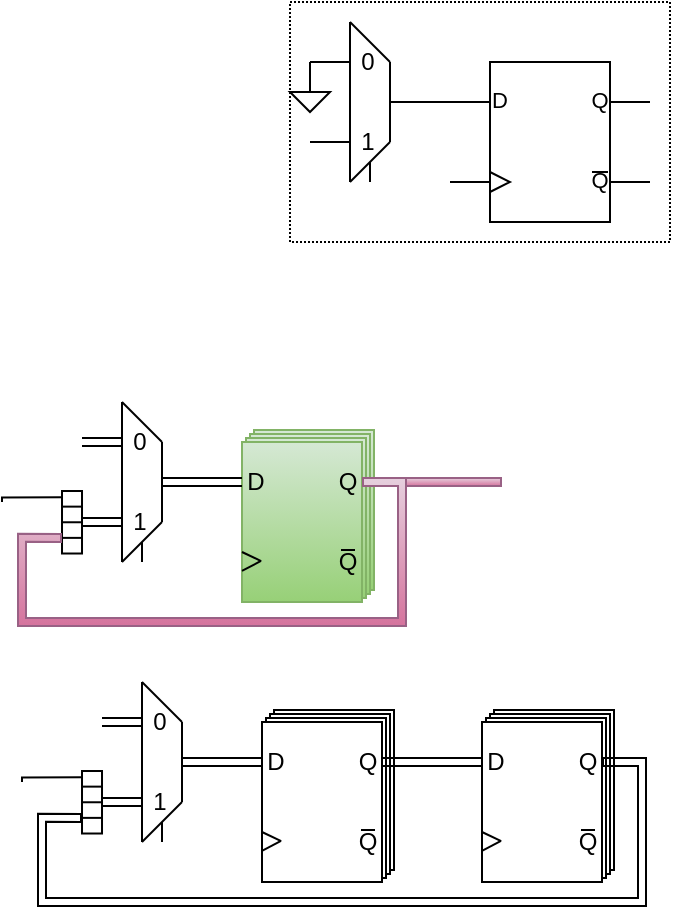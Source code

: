 <mxfile version="24.4.13" type="github">
  <diagram name="第 1 页" id="Ik-g8sNIh_6q8OoHqGbS">
    <mxGraphModel dx="512" dy="271" grid="1" gridSize="10" guides="1" tooltips="1" connect="1" arrows="1" fold="1" page="1" pageScale="1" pageWidth="827" pageHeight="1169" math="0" shadow="0">
      <root>
        <mxCell id="0" />
        <mxCell id="1" parent="0" />
        <mxCell id="hj5V9L2vQso6mufphsfm-26" value="" style="rounded=0;whiteSpace=wrap;html=1;fillColor=none;dashed=1;dashPattern=1 1;" vertex="1" parent="1">
          <mxGeometry x="224" y="380" width="190" height="120" as="geometry" />
        </mxCell>
        <mxCell id="hj5V9L2vQso6mufphsfm-1" value="" style="group;" vertex="1" connectable="0" parent="1">
          <mxGeometry x="200" y="594" width="66" height="86" as="geometry" />
        </mxCell>
        <mxCell id="hj5V9L2vQso6mufphsfm-2" value="" style="whiteSpace=wrap;html=1;container=0;fillColor=#d5e8d4;gradientColor=#97d077;strokeColor=#82b366;" vertex="1" parent="hj5V9L2vQso6mufphsfm-1">
          <mxGeometry x="6" width="60" height="80" as="geometry" />
        </mxCell>
        <mxCell id="hj5V9L2vQso6mufphsfm-3" value="" style="whiteSpace=wrap;html=1;container=0;fillColor=#d5e8d4;gradientColor=#97d077;strokeColor=#82b366;" vertex="1" parent="hj5V9L2vQso6mufphsfm-1">
          <mxGeometry x="4" y="2" width="60" height="80" as="geometry" />
        </mxCell>
        <mxCell id="hj5V9L2vQso6mufphsfm-4" value="" style="whiteSpace=wrap;html=1;container=0;fillColor=#d5e8d4;gradientColor=#97d077;strokeColor=#82b366;" vertex="1" parent="hj5V9L2vQso6mufphsfm-1">
          <mxGeometry x="2" y="4" width="60" height="80" as="geometry" />
        </mxCell>
        <mxCell id="hj5V9L2vQso6mufphsfm-5" value="" style="whiteSpace=wrap;html=1;container=0;" vertex="1" parent="hj5V9L2vQso6mufphsfm-1">
          <mxGeometry y="6" width="60" height="80" as="geometry" />
        </mxCell>
        <mxCell id="hj5V9L2vQso6mufphsfm-6" value="" style="whiteSpace=wrap;html=1;container=0;fillColor=#d5e8d4;gradientColor=#97d077;strokeColor=#82b366;" vertex="1" parent="hj5V9L2vQso6mufphsfm-1">
          <mxGeometry y="6" width="60" height="80" as="geometry" />
        </mxCell>
        <mxCell id="hj5V9L2vQso6mufphsfm-7" value="" style="edgeStyle=none;orthogonalLoop=1;jettySize=auto;html=1;rounded=0;exitX=-0.001;exitY=0.645;exitDx=0;exitDy=0;exitPerimeter=0;entryX=0.296;entryY=0.752;entryDx=0;entryDy=0;entryPerimeter=0;endArrow=none;endFill=0;" edge="1" parent="hj5V9L2vQso6mufphsfm-1">
          <mxGeometry width="80" relative="1" as="geometry">
            <mxPoint y="61" as="sourcePoint" />
            <mxPoint x="9.6" y="65.56" as="targetPoint" />
            <Array as="points" />
          </mxGeometry>
        </mxCell>
        <mxCell id="hj5V9L2vQso6mufphsfm-8" value="" style="edgeStyle=none;orthogonalLoop=1;jettySize=auto;html=1;rounded=0;exitX=-0.001;exitY=0.645;exitDx=0;exitDy=0;exitPerimeter=0;entryX=0.025;entryY=0.801;entryDx=0;entryDy=0;entryPerimeter=0;endArrow=none;endFill=0;" edge="1" parent="hj5V9L2vQso6mufphsfm-1">
          <mxGeometry width="80" relative="1" as="geometry">
            <mxPoint y="70.4" as="sourcePoint" />
            <mxPoint x="9.5" y="65.48" as="targetPoint" />
            <Array as="points" />
          </mxGeometry>
        </mxCell>
        <mxCell id="hj5V9L2vQso6mufphsfm-9" value="D" style="text;strokeColor=none;align=center;fillColor=none;html=1;verticalAlign=middle;whiteSpace=wrap;rounded=0;container=0;" vertex="1" parent="hj5V9L2vQso6mufphsfm-1">
          <mxGeometry y="20" width="14" height="12" as="geometry" />
        </mxCell>
        <mxCell id="hj5V9L2vQso6mufphsfm-73" style="edgeStyle=orthogonalEdgeStyle;rounded=0;orthogonalLoop=1;jettySize=auto;html=1;exitX=1;exitY=0.5;exitDx=0;exitDy=0;shape=flexArrow;fillColor=#e6d0de;gradientColor=#d5739d;strokeColor=#996185;endArrow=none;endFill=0;width=4;" edge="1" parent="hj5V9L2vQso6mufphsfm-1" source="hj5V9L2vQso6mufphsfm-10">
          <mxGeometry relative="1" as="geometry">
            <mxPoint x="130" y="26.01" as="targetPoint" />
          </mxGeometry>
        </mxCell>
        <mxCell id="hj5V9L2vQso6mufphsfm-10" value="Q" style="text;strokeColor=none;align=center;fillColor=none;html=1;verticalAlign=middle;whiteSpace=wrap;rounded=0;container=0;" vertex="1" parent="hj5V9L2vQso6mufphsfm-1">
          <mxGeometry x="46" y="20" width="14" height="12" as="geometry" />
        </mxCell>
        <mxCell id="hj5V9L2vQso6mufphsfm-11" value="Q" style="text;strokeColor=none;align=center;fillColor=none;html=1;verticalAlign=middle;whiteSpace=wrap;rounded=0;container=0;" vertex="1" parent="hj5V9L2vQso6mufphsfm-1">
          <mxGeometry x="46" y="60" width="14" height="12" as="geometry" />
        </mxCell>
        <mxCell id="hj5V9L2vQso6mufphsfm-12" value="" style="edgeStyle=none;orthogonalLoop=1;jettySize=auto;html=1;rounded=0;entryX=0.75;entryY=0;entryDx=0;entryDy=0;endArrow=none;endFill=0;exitX=0.25;exitY=0;exitDx=0;exitDy=0;" edge="1" parent="hj5V9L2vQso6mufphsfm-1" source="hj5V9L2vQso6mufphsfm-11" target="hj5V9L2vQso6mufphsfm-11">
          <mxGeometry width="80" relative="1" as="geometry">
            <mxPoint x="-78" y="2" as="sourcePoint" />
            <mxPoint x="-48" y="-28" as="targetPoint" />
            <Array as="points" />
          </mxGeometry>
        </mxCell>
        <mxCell id="hj5V9L2vQso6mufphsfm-25" style="edgeStyle=orthogonalEdgeStyle;rounded=0;orthogonalLoop=1;jettySize=auto;html=1;exitX=0;exitY=0.25;exitDx=0;exitDy=0;exitPerimeter=0;entryX=1;entryY=0.5;entryDx=0;entryDy=0;endArrow=none;endFill=0;" edge="1" parent="1" source="hj5V9L2vQso6mufphsfm-13" target="hj5V9L2vQso6mufphsfm-14">
          <mxGeometry relative="1" as="geometry" />
        </mxCell>
        <mxCell id="hj5V9L2vQso6mufphsfm-13" value="" style="verticalLabelPosition=bottom;shadow=0;dashed=0;align=center;html=1;verticalAlign=top;shape=mxgraph.electrical.logic_gates.d_type_flip-flop;" vertex="1" parent="1">
          <mxGeometry x="304" y="410" width="100" height="80" as="geometry" />
        </mxCell>
        <mxCell id="hj5V9L2vQso6mufphsfm-14" value="" style="group;connectable=1;" vertex="1" connectable="0" parent="1">
          <mxGeometry x="234" y="390" width="60" height="80" as="geometry" />
        </mxCell>
        <mxCell id="hj5V9L2vQso6mufphsfm-15" value="" style="edgeStyle=none;orthogonalLoop=1;jettySize=auto;html=1;rounded=0;endArrow=none;endFill=0;" edge="1" parent="hj5V9L2vQso6mufphsfm-14">
          <mxGeometry width="80" relative="1" as="geometry">
            <mxPoint x="20" y="80" as="sourcePoint" />
            <mxPoint x="20" as="targetPoint" />
            <Array as="points" />
          </mxGeometry>
        </mxCell>
        <mxCell id="hj5V9L2vQso6mufphsfm-16" value="" style="edgeStyle=none;orthogonalLoop=1;jettySize=auto;html=1;rounded=0;endArrow=none;endFill=0;" edge="1" parent="hj5V9L2vQso6mufphsfm-14">
          <mxGeometry width="80" relative="1" as="geometry">
            <mxPoint x="40" y="60" as="sourcePoint" />
            <mxPoint x="40" y="20" as="targetPoint" />
            <Array as="points" />
          </mxGeometry>
        </mxCell>
        <mxCell id="hj5V9L2vQso6mufphsfm-17" value="" style="edgeStyle=none;orthogonalLoop=1;jettySize=auto;html=1;rounded=0;endArrow=none;endFill=0;" edge="1" parent="hj5V9L2vQso6mufphsfm-14">
          <mxGeometry width="80" relative="1" as="geometry">
            <mxPoint x="60" y="40" as="sourcePoint" />
            <mxPoint x="40" y="40" as="targetPoint" />
            <Array as="points" />
          </mxGeometry>
        </mxCell>
        <mxCell id="hj5V9L2vQso6mufphsfm-18" value="" style="edgeStyle=none;orthogonalLoop=1;jettySize=auto;html=1;rounded=0;endArrow=none;endFill=0;" edge="1" parent="hj5V9L2vQso6mufphsfm-14">
          <mxGeometry width="80" relative="1" as="geometry">
            <mxPoint x="20" y="20" as="sourcePoint" />
            <mxPoint y="20" as="targetPoint" />
            <Array as="points" />
          </mxGeometry>
        </mxCell>
        <mxCell id="hj5V9L2vQso6mufphsfm-19" value="" style="edgeStyle=none;orthogonalLoop=1;jettySize=auto;html=1;rounded=0;endArrow=none;endFill=0;" edge="1" parent="hj5V9L2vQso6mufphsfm-14">
          <mxGeometry width="80" relative="1" as="geometry">
            <mxPoint x="20" y="60" as="sourcePoint" />
            <mxPoint y="60" as="targetPoint" />
            <Array as="points" />
          </mxGeometry>
        </mxCell>
        <mxCell id="hj5V9L2vQso6mufphsfm-20" value="" style="edgeStyle=none;orthogonalLoop=1;jettySize=auto;html=1;rounded=0;endArrow=none;endFill=0;" edge="1" parent="hj5V9L2vQso6mufphsfm-14">
          <mxGeometry width="80" relative="1" as="geometry">
            <mxPoint x="40" y="20" as="sourcePoint" />
            <mxPoint x="20" as="targetPoint" />
            <Array as="points" />
          </mxGeometry>
        </mxCell>
        <mxCell id="hj5V9L2vQso6mufphsfm-21" value="" style="edgeStyle=none;orthogonalLoop=1;jettySize=auto;html=1;rounded=0;endArrow=none;endFill=0;" edge="1" parent="hj5V9L2vQso6mufphsfm-14">
          <mxGeometry width="80" relative="1" as="geometry">
            <mxPoint x="40" y="60" as="sourcePoint" />
            <mxPoint x="20" y="80" as="targetPoint" />
            <Array as="points" />
          </mxGeometry>
        </mxCell>
        <mxCell id="hj5V9L2vQso6mufphsfm-22" value="" style="edgeStyle=none;orthogonalLoop=1;jettySize=auto;html=1;rounded=0;endArrow=none;endFill=0;" edge="1" parent="hj5V9L2vQso6mufphsfm-14">
          <mxGeometry width="80" relative="1" as="geometry">
            <mxPoint x="30" y="80.0" as="sourcePoint" />
            <mxPoint x="30" y="70" as="targetPoint" />
            <Array as="points" />
          </mxGeometry>
        </mxCell>
        <mxCell id="hj5V9L2vQso6mufphsfm-23" value="0" style="text;strokeColor=none;align=center;fillColor=none;html=1;verticalAlign=middle;whiteSpace=wrap;rounded=0;" vertex="1" parent="hj5V9L2vQso6mufphsfm-14">
          <mxGeometry x="24" y="10" width="10" height="20" as="geometry" />
        </mxCell>
        <mxCell id="hj5V9L2vQso6mufphsfm-24" value="1" style="text;strokeColor=none;align=center;fillColor=none;html=1;verticalAlign=middle;whiteSpace=wrap;rounded=0;" vertex="1" parent="hj5V9L2vQso6mufphsfm-14">
          <mxGeometry x="24" y="50" width="10" height="20" as="geometry" />
        </mxCell>
        <mxCell id="hj5V9L2vQso6mufphsfm-27" style="edgeStyle=orthogonalEdgeStyle;rounded=0;orthogonalLoop=1;jettySize=auto;html=1;exitX=0;exitY=0.25;exitDx=0;exitDy=0;endArrow=none;endFill=0;" edge="1" parent="1" source="hj5V9L2vQso6mufphsfm-14">
          <mxGeometry relative="1" as="geometry">
            <mxPoint x="234" y="420" as="targetPoint" />
          </mxGeometry>
        </mxCell>
        <mxCell id="hj5V9L2vQso6mufphsfm-28" value="" style="pointerEvents=1;verticalLabelPosition=bottom;shadow=0;dashed=0;align=center;html=1;verticalAlign=top;shape=mxgraph.electrical.signal_sources.signal_ground;" vertex="1" parent="1">
          <mxGeometry x="224" y="420" width="20" height="15" as="geometry" />
        </mxCell>
        <mxCell id="hj5V9L2vQso6mufphsfm-40" style="edgeStyle=orthogonalEdgeStyle;rounded=0;orthogonalLoop=1;jettySize=auto;html=1;exitX=1;exitY=0.5;exitDx=0;exitDy=0;entryX=0;entryY=0.5;entryDx=0;entryDy=0;endArrow=none;endFill=0;shape=link;" edge="1" parent="1" target="hj5V9L2vQso6mufphsfm-9">
          <mxGeometry relative="1" as="geometry">
            <mxPoint x="180" y="620" as="sourcePoint" />
          </mxGeometry>
        </mxCell>
        <mxCell id="hj5V9L2vQso6mufphsfm-52" value="" style="group;connectable=1;" vertex="1" connectable="0" parent="1">
          <mxGeometry x="120" y="580" width="60" height="80" as="geometry" />
        </mxCell>
        <mxCell id="hj5V9L2vQso6mufphsfm-53" value="" style="edgeStyle=none;orthogonalLoop=1;jettySize=auto;html=1;rounded=0;endArrow=none;endFill=0;" edge="1" parent="hj5V9L2vQso6mufphsfm-52">
          <mxGeometry width="80" relative="1" as="geometry">
            <mxPoint x="20" y="80" as="sourcePoint" />
            <mxPoint x="20" as="targetPoint" />
            <Array as="points" />
          </mxGeometry>
        </mxCell>
        <mxCell id="hj5V9L2vQso6mufphsfm-54" value="" style="edgeStyle=none;orthogonalLoop=1;jettySize=auto;html=1;rounded=0;endArrow=none;endFill=0;" edge="1" parent="hj5V9L2vQso6mufphsfm-52">
          <mxGeometry width="80" relative="1" as="geometry">
            <mxPoint x="40" y="60" as="sourcePoint" />
            <mxPoint x="40" y="20" as="targetPoint" />
            <Array as="points" />
          </mxGeometry>
        </mxCell>
        <mxCell id="hj5V9L2vQso6mufphsfm-55" value="" style="edgeStyle=none;orthogonalLoop=1;jettySize=auto;html=1;rounded=0;endArrow=none;endFill=0;shape=link;" edge="1" parent="hj5V9L2vQso6mufphsfm-52">
          <mxGeometry width="80" relative="1" as="geometry">
            <mxPoint x="60" y="40" as="sourcePoint" />
            <mxPoint x="40" y="40" as="targetPoint" />
            <Array as="points" />
          </mxGeometry>
        </mxCell>
        <mxCell id="hj5V9L2vQso6mufphsfm-56" value="" style="edgeStyle=none;orthogonalLoop=1;jettySize=auto;html=1;rounded=0;endArrow=none;endFill=0;shape=link;" edge="1" parent="hj5V9L2vQso6mufphsfm-52">
          <mxGeometry width="80" relative="1" as="geometry">
            <mxPoint x="20" y="20" as="sourcePoint" />
            <mxPoint y="20" as="targetPoint" />
            <Array as="points" />
          </mxGeometry>
        </mxCell>
        <mxCell id="hj5V9L2vQso6mufphsfm-57" value="" style="edgeStyle=none;orthogonalLoop=1;jettySize=auto;html=1;rounded=0;endArrow=none;endFill=0;shape=link;" edge="1" parent="hj5V9L2vQso6mufphsfm-52">
          <mxGeometry width="80" relative="1" as="geometry">
            <mxPoint x="20" y="60" as="sourcePoint" />
            <mxPoint y="60" as="targetPoint" />
            <Array as="points" />
          </mxGeometry>
        </mxCell>
        <mxCell id="hj5V9L2vQso6mufphsfm-58" value="" style="edgeStyle=none;orthogonalLoop=1;jettySize=auto;html=1;rounded=0;endArrow=none;endFill=0;" edge="1" parent="hj5V9L2vQso6mufphsfm-52">
          <mxGeometry width="80" relative="1" as="geometry">
            <mxPoint x="40" y="20" as="sourcePoint" />
            <mxPoint x="20" as="targetPoint" />
            <Array as="points" />
          </mxGeometry>
        </mxCell>
        <mxCell id="hj5V9L2vQso6mufphsfm-59" value="" style="edgeStyle=none;orthogonalLoop=1;jettySize=auto;html=1;rounded=0;endArrow=none;endFill=0;" edge="1" parent="hj5V9L2vQso6mufphsfm-52">
          <mxGeometry width="80" relative="1" as="geometry">
            <mxPoint x="40" y="60" as="sourcePoint" />
            <mxPoint x="20" y="80" as="targetPoint" />
            <Array as="points" />
          </mxGeometry>
        </mxCell>
        <mxCell id="hj5V9L2vQso6mufphsfm-60" value="" style="edgeStyle=none;orthogonalLoop=1;jettySize=auto;html=1;rounded=0;endArrow=none;endFill=0;" edge="1" parent="hj5V9L2vQso6mufphsfm-52">
          <mxGeometry width="80" relative="1" as="geometry">
            <mxPoint x="30" y="80.0" as="sourcePoint" />
            <mxPoint x="30" y="70" as="targetPoint" />
            <Array as="points" />
          </mxGeometry>
        </mxCell>
        <mxCell id="hj5V9L2vQso6mufphsfm-61" value="0" style="text;strokeColor=none;align=center;fillColor=none;html=1;verticalAlign=middle;whiteSpace=wrap;rounded=0;" vertex="1" parent="hj5V9L2vQso6mufphsfm-52">
          <mxGeometry x="24" y="10" width="10" height="20" as="geometry" />
        </mxCell>
        <mxCell id="hj5V9L2vQso6mufphsfm-62" value="1" style="text;strokeColor=none;align=center;fillColor=none;html=1;verticalAlign=middle;whiteSpace=wrap;rounded=0;" vertex="1" parent="hj5V9L2vQso6mufphsfm-52">
          <mxGeometry x="24" y="50" width="10" height="20" as="geometry" />
        </mxCell>
        <mxCell id="hj5V9L2vQso6mufphsfm-70" style="edgeStyle=orthogonalEdgeStyle;rounded=0;orthogonalLoop=1;jettySize=auto;html=1;exitX=0.899;exitY=0.004;exitDx=0;exitDy=0;exitPerimeter=0;endArrow=none;endFill=0;" edge="1" parent="1" source="hj5V9L2vQso6mufphsfm-63">
          <mxGeometry relative="1" as="geometry">
            <mxPoint x="80" y="630" as="targetPoint" />
          </mxGeometry>
        </mxCell>
        <mxCell id="hj5V9L2vQso6mufphsfm-63" value="" style="whiteSpace=wrap;html=1;rotation=-90;" vertex="1" parent="1">
          <mxGeometry x="99.38" y="635.13" width="31.25" height="10" as="geometry" />
        </mxCell>
        <mxCell id="hj5V9L2vQso6mufphsfm-66" style="edgeStyle=orthogonalEdgeStyle;rounded=0;orthogonalLoop=1;jettySize=auto;html=1;exitX=0.75;exitY=0;exitDx=0;exitDy=0;entryX=0.75;entryY=1;entryDx=0;entryDy=0;endArrow=none;endFill=0;" edge="1" parent="1" source="hj5V9L2vQso6mufphsfm-63" target="hj5V9L2vQso6mufphsfm-63">
          <mxGeometry relative="1" as="geometry" />
        </mxCell>
        <mxCell id="hj5V9L2vQso6mufphsfm-67" style="edgeStyle=orthogonalEdgeStyle;rounded=0;orthogonalLoop=1;jettySize=auto;html=1;exitX=0.5;exitY=0;exitDx=0;exitDy=0;entryX=0.5;entryY=1;entryDx=0;entryDy=0;endArrow=none;endFill=0;" edge="1" parent="1" source="hj5V9L2vQso6mufphsfm-63" target="hj5V9L2vQso6mufphsfm-63">
          <mxGeometry relative="1" as="geometry" />
        </mxCell>
        <mxCell id="hj5V9L2vQso6mufphsfm-68" style="edgeStyle=orthogonalEdgeStyle;rounded=0;orthogonalLoop=1;jettySize=auto;html=1;exitX=0.25;exitY=0;exitDx=0;exitDy=0;entryX=0.25;entryY=1;entryDx=0;entryDy=0;endArrow=none;endFill=0;" edge="1" parent="1" source="hj5V9L2vQso6mufphsfm-63" target="hj5V9L2vQso6mufphsfm-63">
          <mxGeometry relative="1" as="geometry" />
        </mxCell>
        <mxCell id="hj5V9L2vQso6mufphsfm-72" value="" style="edgeStyle=orthogonalEdgeStyle;rounded=0;orthogonalLoop=1;jettySize=auto;html=1;entryX=0.25;entryY=0;entryDx=0;entryDy=0;shape=flexArrow;exitX=1;exitY=0.5;exitDx=0;exitDy=0;fillColor=#e6d0de;gradientColor=#d5739d;strokeColor=#996185;endArrow=none;endFill=0;width=4;" edge="1" parent="1" source="hj5V9L2vQso6mufphsfm-10" target="hj5V9L2vQso6mufphsfm-63">
          <mxGeometry relative="1" as="geometry">
            <mxPoint x="270" y="620" as="sourcePoint" />
            <mxPoint x="110" y="648" as="targetPoint" />
            <Array as="points">
              <mxPoint x="280" y="620" />
              <mxPoint x="280" y="690" />
              <mxPoint x="90" y="690" />
              <mxPoint x="90" y="648" />
            </Array>
          </mxGeometry>
        </mxCell>
        <mxCell id="hj5V9L2vQso6mufphsfm-74" value="" style="group;" vertex="1" connectable="0" parent="1">
          <mxGeometry x="210" y="734" width="66" height="86" as="geometry" />
        </mxCell>
        <mxCell id="hj5V9L2vQso6mufphsfm-75" value="" style="whiteSpace=wrap;html=1;container=0;" vertex="1" parent="hj5V9L2vQso6mufphsfm-74">
          <mxGeometry x="6" width="60" height="80" as="geometry" />
        </mxCell>
        <mxCell id="hj5V9L2vQso6mufphsfm-76" value="" style="whiteSpace=wrap;html=1;container=0;" vertex="1" parent="hj5V9L2vQso6mufphsfm-74">
          <mxGeometry x="4" y="2" width="60" height="80" as="geometry" />
        </mxCell>
        <mxCell id="hj5V9L2vQso6mufphsfm-77" value="" style="whiteSpace=wrap;html=1;container=0;" vertex="1" parent="hj5V9L2vQso6mufphsfm-74">
          <mxGeometry x="2" y="4" width="60" height="80" as="geometry" />
        </mxCell>
        <mxCell id="hj5V9L2vQso6mufphsfm-78" value="" style="whiteSpace=wrap;html=1;container=0;" vertex="1" parent="hj5V9L2vQso6mufphsfm-74">
          <mxGeometry y="6" width="60" height="80" as="geometry" />
        </mxCell>
        <mxCell id="hj5V9L2vQso6mufphsfm-79" value="" style="whiteSpace=wrap;html=1;container=0;" vertex="1" parent="hj5V9L2vQso6mufphsfm-74">
          <mxGeometry y="6" width="60" height="80" as="geometry" />
        </mxCell>
        <mxCell id="hj5V9L2vQso6mufphsfm-80" value="" style="edgeStyle=none;orthogonalLoop=1;jettySize=auto;html=1;rounded=0;exitX=-0.001;exitY=0.645;exitDx=0;exitDy=0;exitPerimeter=0;entryX=0.296;entryY=0.752;entryDx=0;entryDy=0;entryPerimeter=0;endArrow=none;endFill=0;" edge="1" parent="hj5V9L2vQso6mufphsfm-74">
          <mxGeometry width="80" relative="1" as="geometry">
            <mxPoint y="61" as="sourcePoint" />
            <mxPoint x="9.6" y="65.56" as="targetPoint" />
            <Array as="points" />
          </mxGeometry>
        </mxCell>
        <mxCell id="hj5V9L2vQso6mufphsfm-81" value="" style="edgeStyle=none;orthogonalLoop=1;jettySize=auto;html=1;rounded=0;exitX=-0.001;exitY=0.645;exitDx=0;exitDy=0;exitPerimeter=0;entryX=0.025;entryY=0.801;entryDx=0;entryDy=0;entryPerimeter=0;endArrow=none;endFill=0;" edge="1" parent="hj5V9L2vQso6mufphsfm-74">
          <mxGeometry width="80" relative="1" as="geometry">
            <mxPoint y="70.4" as="sourcePoint" />
            <mxPoint x="9.5" y="65.48" as="targetPoint" />
            <Array as="points" />
          </mxGeometry>
        </mxCell>
        <mxCell id="hj5V9L2vQso6mufphsfm-82" value="D" style="text;strokeColor=none;align=center;fillColor=none;html=1;verticalAlign=middle;whiteSpace=wrap;rounded=0;container=0;" vertex="1" parent="hj5V9L2vQso6mufphsfm-74">
          <mxGeometry y="20" width="14" height="12" as="geometry" />
        </mxCell>
        <mxCell id="hj5V9L2vQso6mufphsfm-84" value="Q" style="text;strokeColor=none;align=center;fillColor=none;html=1;verticalAlign=middle;whiteSpace=wrap;rounded=0;container=0;" vertex="1" parent="hj5V9L2vQso6mufphsfm-74">
          <mxGeometry x="46" y="20" width="14" height="12" as="geometry" />
        </mxCell>
        <mxCell id="hj5V9L2vQso6mufphsfm-85" value="Q" style="text;strokeColor=none;align=center;fillColor=none;html=1;verticalAlign=middle;whiteSpace=wrap;rounded=0;container=0;" vertex="1" parent="hj5V9L2vQso6mufphsfm-74">
          <mxGeometry x="46" y="60" width="14" height="12" as="geometry" />
        </mxCell>
        <mxCell id="hj5V9L2vQso6mufphsfm-86" value="" style="edgeStyle=none;orthogonalLoop=1;jettySize=auto;html=1;rounded=0;entryX=0.75;entryY=0;entryDx=0;entryDy=0;endArrow=none;endFill=0;exitX=0.25;exitY=0;exitDx=0;exitDy=0;" edge="1" parent="hj5V9L2vQso6mufphsfm-74" source="hj5V9L2vQso6mufphsfm-85" target="hj5V9L2vQso6mufphsfm-85">
          <mxGeometry width="80" relative="1" as="geometry">
            <mxPoint x="-78" y="2" as="sourcePoint" />
            <mxPoint x="-48" y="-28" as="targetPoint" />
            <Array as="points" />
          </mxGeometry>
        </mxCell>
        <mxCell id="hj5V9L2vQso6mufphsfm-87" style="edgeStyle=orthogonalEdgeStyle;rounded=0;orthogonalLoop=1;jettySize=auto;html=1;exitX=1;exitY=0.5;exitDx=0;exitDy=0;entryX=0;entryY=0.5;entryDx=0;entryDy=0;endArrow=none;endFill=0;shape=link;" edge="1" parent="1" target="hj5V9L2vQso6mufphsfm-82">
          <mxGeometry relative="1" as="geometry">
            <mxPoint x="190" y="760" as="sourcePoint" />
          </mxGeometry>
        </mxCell>
        <mxCell id="hj5V9L2vQso6mufphsfm-88" value="" style="group;connectable=1;" vertex="1" connectable="0" parent="1">
          <mxGeometry x="130" y="720" width="60" height="80" as="geometry" />
        </mxCell>
        <mxCell id="hj5V9L2vQso6mufphsfm-89" value="" style="edgeStyle=none;orthogonalLoop=1;jettySize=auto;html=1;rounded=0;endArrow=none;endFill=0;" edge="1" parent="hj5V9L2vQso6mufphsfm-88">
          <mxGeometry width="80" relative="1" as="geometry">
            <mxPoint x="20" y="80" as="sourcePoint" />
            <mxPoint x="20" as="targetPoint" />
            <Array as="points" />
          </mxGeometry>
        </mxCell>
        <mxCell id="hj5V9L2vQso6mufphsfm-90" value="" style="edgeStyle=none;orthogonalLoop=1;jettySize=auto;html=1;rounded=0;endArrow=none;endFill=0;" edge="1" parent="hj5V9L2vQso6mufphsfm-88">
          <mxGeometry width="80" relative="1" as="geometry">
            <mxPoint x="40" y="60" as="sourcePoint" />
            <mxPoint x="40" y="20" as="targetPoint" />
            <Array as="points" />
          </mxGeometry>
        </mxCell>
        <mxCell id="hj5V9L2vQso6mufphsfm-91" value="" style="edgeStyle=none;orthogonalLoop=1;jettySize=auto;html=1;rounded=0;endArrow=none;endFill=0;shape=link;" edge="1" parent="hj5V9L2vQso6mufphsfm-88">
          <mxGeometry width="80" relative="1" as="geometry">
            <mxPoint x="60" y="40" as="sourcePoint" />
            <mxPoint x="40" y="40" as="targetPoint" />
            <Array as="points" />
          </mxGeometry>
        </mxCell>
        <mxCell id="hj5V9L2vQso6mufphsfm-92" value="" style="edgeStyle=none;orthogonalLoop=1;jettySize=auto;html=1;rounded=0;endArrow=none;endFill=0;shape=link;" edge="1" parent="hj5V9L2vQso6mufphsfm-88">
          <mxGeometry width="80" relative="1" as="geometry">
            <mxPoint x="20" y="20" as="sourcePoint" />
            <mxPoint y="20" as="targetPoint" />
            <Array as="points" />
          </mxGeometry>
        </mxCell>
        <mxCell id="hj5V9L2vQso6mufphsfm-93" value="" style="edgeStyle=none;orthogonalLoop=1;jettySize=auto;html=1;rounded=0;endArrow=none;endFill=0;shape=link;" edge="1" parent="hj5V9L2vQso6mufphsfm-88">
          <mxGeometry width="80" relative="1" as="geometry">
            <mxPoint x="20" y="60" as="sourcePoint" />
            <mxPoint y="60" as="targetPoint" />
            <Array as="points" />
          </mxGeometry>
        </mxCell>
        <mxCell id="hj5V9L2vQso6mufphsfm-94" value="" style="edgeStyle=none;orthogonalLoop=1;jettySize=auto;html=1;rounded=0;endArrow=none;endFill=0;" edge="1" parent="hj5V9L2vQso6mufphsfm-88">
          <mxGeometry width="80" relative="1" as="geometry">
            <mxPoint x="40" y="20" as="sourcePoint" />
            <mxPoint x="20" as="targetPoint" />
            <Array as="points" />
          </mxGeometry>
        </mxCell>
        <mxCell id="hj5V9L2vQso6mufphsfm-95" value="" style="edgeStyle=none;orthogonalLoop=1;jettySize=auto;html=1;rounded=0;endArrow=none;endFill=0;" edge="1" parent="hj5V9L2vQso6mufphsfm-88">
          <mxGeometry width="80" relative="1" as="geometry">
            <mxPoint x="40" y="60" as="sourcePoint" />
            <mxPoint x="20" y="80" as="targetPoint" />
            <Array as="points" />
          </mxGeometry>
        </mxCell>
        <mxCell id="hj5V9L2vQso6mufphsfm-96" value="" style="edgeStyle=none;orthogonalLoop=1;jettySize=auto;html=1;rounded=0;endArrow=none;endFill=0;" edge="1" parent="hj5V9L2vQso6mufphsfm-88">
          <mxGeometry width="80" relative="1" as="geometry">
            <mxPoint x="30" y="80.0" as="sourcePoint" />
            <mxPoint x="30" y="70" as="targetPoint" />
            <Array as="points" />
          </mxGeometry>
        </mxCell>
        <mxCell id="hj5V9L2vQso6mufphsfm-97" value="0" style="text;strokeColor=none;align=center;fillColor=none;html=1;verticalAlign=middle;whiteSpace=wrap;rounded=0;" vertex="1" parent="hj5V9L2vQso6mufphsfm-88">
          <mxGeometry x="24" y="10" width="10" height="20" as="geometry" />
        </mxCell>
        <mxCell id="hj5V9L2vQso6mufphsfm-98" value="1" style="text;strokeColor=none;align=center;fillColor=none;html=1;verticalAlign=middle;whiteSpace=wrap;rounded=0;" vertex="1" parent="hj5V9L2vQso6mufphsfm-88">
          <mxGeometry x="24" y="50" width="10" height="20" as="geometry" />
        </mxCell>
        <mxCell id="hj5V9L2vQso6mufphsfm-99" style="edgeStyle=orthogonalEdgeStyle;rounded=0;orthogonalLoop=1;jettySize=auto;html=1;exitX=0.899;exitY=0.004;exitDx=0;exitDy=0;exitPerimeter=0;endArrow=none;endFill=0;" edge="1" parent="1" source="hj5V9L2vQso6mufphsfm-100">
          <mxGeometry relative="1" as="geometry">
            <mxPoint x="90" y="770" as="targetPoint" />
          </mxGeometry>
        </mxCell>
        <mxCell id="hj5V9L2vQso6mufphsfm-100" value="" style="whiteSpace=wrap;html=1;rotation=-90;" vertex="1" parent="1">
          <mxGeometry x="109.38" y="775.13" width="31.25" height="10" as="geometry" />
        </mxCell>
        <mxCell id="hj5V9L2vQso6mufphsfm-101" style="edgeStyle=orthogonalEdgeStyle;rounded=0;orthogonalLoop=1;jettySize=auto;html=1;exitX=0.75;exitY=0;exitDx=0;exitDy=0;entryX=0.75;entryY=1;entryDx=0;entryDy=0;endArrow=none;endFill=0;" edge="1" parent="1" source="hj5V9L2vQso6mufphsfm-100" target="hj5V9L2vQso6mufphsfm-100">
          <mxGeometry relative="1" as="geometry" />
        </mxCell>
        <mxCell id="hj5V9L2vQso6mufphsfm-102" style="edgeStyle=orthogonalEdgeStyle;rounded=0;orthogonalLoop=1;jettySize=auto;html=1;exitX=0.5;exitY=0;exitDx=0;exitDy=0;entryX=0.5;entryY=1;entryDx=0;entryDy=0;endArrow=none;endFill=0;" edge="1" parent="1" source="hj5V9L2vQso6mufphsfm-100" target="hj5V9L2vQso6mufphsfm-100">
          <mxGeometry relative="1" as="geometry" />
        </mxCell>
        <mxCell id="hj5V9L2vQso6mufphsfm-103" style="edgeStyle=orthogonalEdgeStyle;rounded=0;orthogonalLoop=1;jettySize=auto;html=1;exitX=0.25;exitY=0;exitDx=0;exitDy=0;entryX=0.25;entryY=1;entryDx=0;entryDy=0;endArrow=none;endFill=0;" edge="1" parent="1" source="hj5V9L2vQso6mufphsfm-100" target="hj5V9L2vQso6mufphsfm-100">
          <mxGeometry relative="1" as="geometry" />
        </mxCell>
        <mxCell id="hj5V9L2vQso6mufphsfm-105" value="" style="group;" vertex="1" connectable="0" parent="1">
          <mxGeometry x="320" y="734" width="66" height="86" as="geometry" />
        </mxCell>
        <mxCell id="hj5V9L2vQso6mufphsfm-106" value="" style="whiteSpace=wrap;html=1;container=0;" vertex="1" parent="hj5V9L2vQso6mufphsfm-105">
          <mxGeometry x="6" width="60" height="80" as="geometry" />
        </mxCell>
        <mxCell id="hj5V9L2vQso6mufphsfm-107" value="" style="whiteSpace=wrap;html=1;container=0;" vertex="1" parent="hj5V9L2vQso6mufphsfm-105">
          <mxGeometry x="4" y="2.0" width="60" height="80" as="geometry" />
        </mxCell>
        <mxCell id="hj5V9L2vQso6mufphsfm-108" value="" style="whiteSpace=wrap;html=1;container=0;" vertex="1" parent="hj5V9L2vQso6mufphsfm-105">
          <mxGeometry x="2" y="4.0" width="60" height="80" as="geometry" />
        </mxCell>
        <mxCell id="hj5V9L2vQso6mufphsfm-109" value="" style="whiteSpace=wrap;html=1;container=0;" vertex="1" parent="hj5V9L2vQso6mufphsfm-105">
          <mxGeometry y="6" width="60" height="80" as="geometry" />
        </mxCell>
        <mxCell id="hj5V9L2vQso6mufphsfm-110" value="" style="whiteSpace=wrap;html=1;container=0;" vertex="1" parent="hj5V9L2vQso6mufphsfm-105">
          <mxGeometry y="6" width="60" height="80" as="geometry" />
        </mxCell>
        <mxCell id="hj5V9L2vQso6mufphsfm-111" value="" style="edgeStyle=none;orthogonalLoop=1;jettySize=auto;html=1;rounded=0;exitX=-0.001;exitY=0.645;exitDx=0;exitDy=0;exitPerimeter=0;entryX=0.296;entryY=0.752;entryDx=0;entryDy=0;entryPerimeter=0;endArrow=none;endFill=0;" edge="1" parent="hj5V9L2vQso6mufphsfm-105">
          <mxGeometry width="80" relative="1" as="geometry">
            <mxPoint y="61.0" as="sourcePoint" />
            <mxPoint x="9.6" y="65.56" as="targetPoint" />
            <Array as="points" />
          </mxGeometry>
        </mxCell>
        <mxCell id="hj5V9L2vQso6mufphsfm-112" value="" style="edgeStyle=none;orthogonalLoop=1;jettySize=auto;html=1;rounded=0;exitX=-0.001;exitY=0.645;exitDx=0;exitDy=0;exitPerimeter=0;entryX=0.025;entryY=0.801;entryDx=0;entryDy=0;entryPerimeter=0;endArrow=none;endFill=0;" edge="1" parent="hj5V9L2vQso6mufphsfm-105">
          <mxGeometry width="80" relative="1" as="geometry">
            <mxPoint y="70.4" as="sourcePoint" />
            <mxPoint x="9.5" y="65.48" as="targetPoint" />
            <Array as="points" />
          </mxGeometry>
        </mxCell>
        <mxCell id="hj5V9L2vQso6mufphsfm-113" value="D" style="text;strokeColor=none;align=center;fillColor=none;html=1;verticalAlign=middle;whiteSpace=wrap;rounded=0;container=0;" vertex="1" parent="hj5V9L2vQso6mufphsfm-105">
          <mxGeometry y="20" width="14" height="12" as="geometry" />
        </mxCell>
        <mxCell id="hj5V9L2vQso6mufphsfm-114" value="Q" style="text;strokeColor=none;align=center;fillColor=none;html=1;verticalAlign=middle;whiteSpace=wrap;rounded=0;container=0;" vertex="1" parent="hj5V9L2vQso6mufphsfm-105">
          <mxGeometry x="46" y="20" width="14" height="12" as="geometry" />
        </mxCell>
        <mxCell id="hj5V9L2vQso6mufphsfm-115" value="Q" style="text;strokeColor=none;align=center;fillColor=none;html=1;verticalAlign=middle;whiteSpace=wrap;rounded=0;container=0;" vertex="1" parent="hj5V9L2vQso6mufphsfm-105">
          <mxGeometry x="46" y="60" width="14" height="12" as="geometry" />
        </mxCell>
        <mxCell id="hj5V9L2vQso6mufphsfm-116" value="" style="edgeStyle=none;orthogonalLoop=1;jettySize=auto;html=1;rounded=0;entryX=0.75;entryY=0;entryDx=0;entryDy=0;endArrow=none;endFill=0;exitX=0.25;exitY=0;exitDx=0;exitDy=0;" edge="1" parent="hj5V9L2vQso6mufphsfm-105" source="hj5V9L2vQso6mufphsfm-115" target="hj5V9L2vQso6mufphsfm-115">
          <mxGeometry width="80" relative="1" as="geometry">
            <mxPoint x="-78" y="2.0" as="sourcePoint" />
            <mxPoint x="-48" y="-28" as="targetPoint" />
            <Array as="points" />
          </mxGeometry>
        </mxCell>
        <mxCell id="hj5V9L2vQso6mufphsfm-117" style="edgeStyle=orthogonalEdgeStyle;rounded=0;orthogonalLoop=1;jettySize=auto;html=1;exitX=1;exitY=0.5;exitDx=0;exitDy=0;entryX=0;entryY=0.5;entryDx=0;entryDy=0;shape=link;endArrow=none;endFill=0;" edge="1" parent="1" source="hj5V9L2vQso6mufphsfm-84" target="hj5V9L2vQso6mufphsfm-113">
          <mxGeometry relative="1" as="geometry" />
        </mxCell>
        <mxCell id="hj5V9L2vQso6mufphsfm-118" style="edgeStyle=orthogonalEdgeStyle;rounded=0;orthogonalLoop=1;jettySize=auto;html=1;exitX=1;exitY=0.5;exitDx=0;exitDy=0;entryX=0.25;entryY=0;entryDx=0;entryDy=0;shape=flexArrow;endArrow=none;endFill=0;width=4;" edge="1" parent="1" source="hj5V9L2vQso6mufphsfm-114" target="hj5V9L2vQso6mufphsfm-100">
          <mxGeometry relative="1" as="geometry">
            <Array as="points">
              <mxPoint x="400" y="760" />
              <mxPoint x="400" y="830" />
              <mxPoint x="100" y="830" />
              <mxPoint x="100" y="788" />
            </Array>
          </mxGeometry>
        </mxCell>
      </root>
    </mxGraphModel>
  </diagram>
</mxfile>
